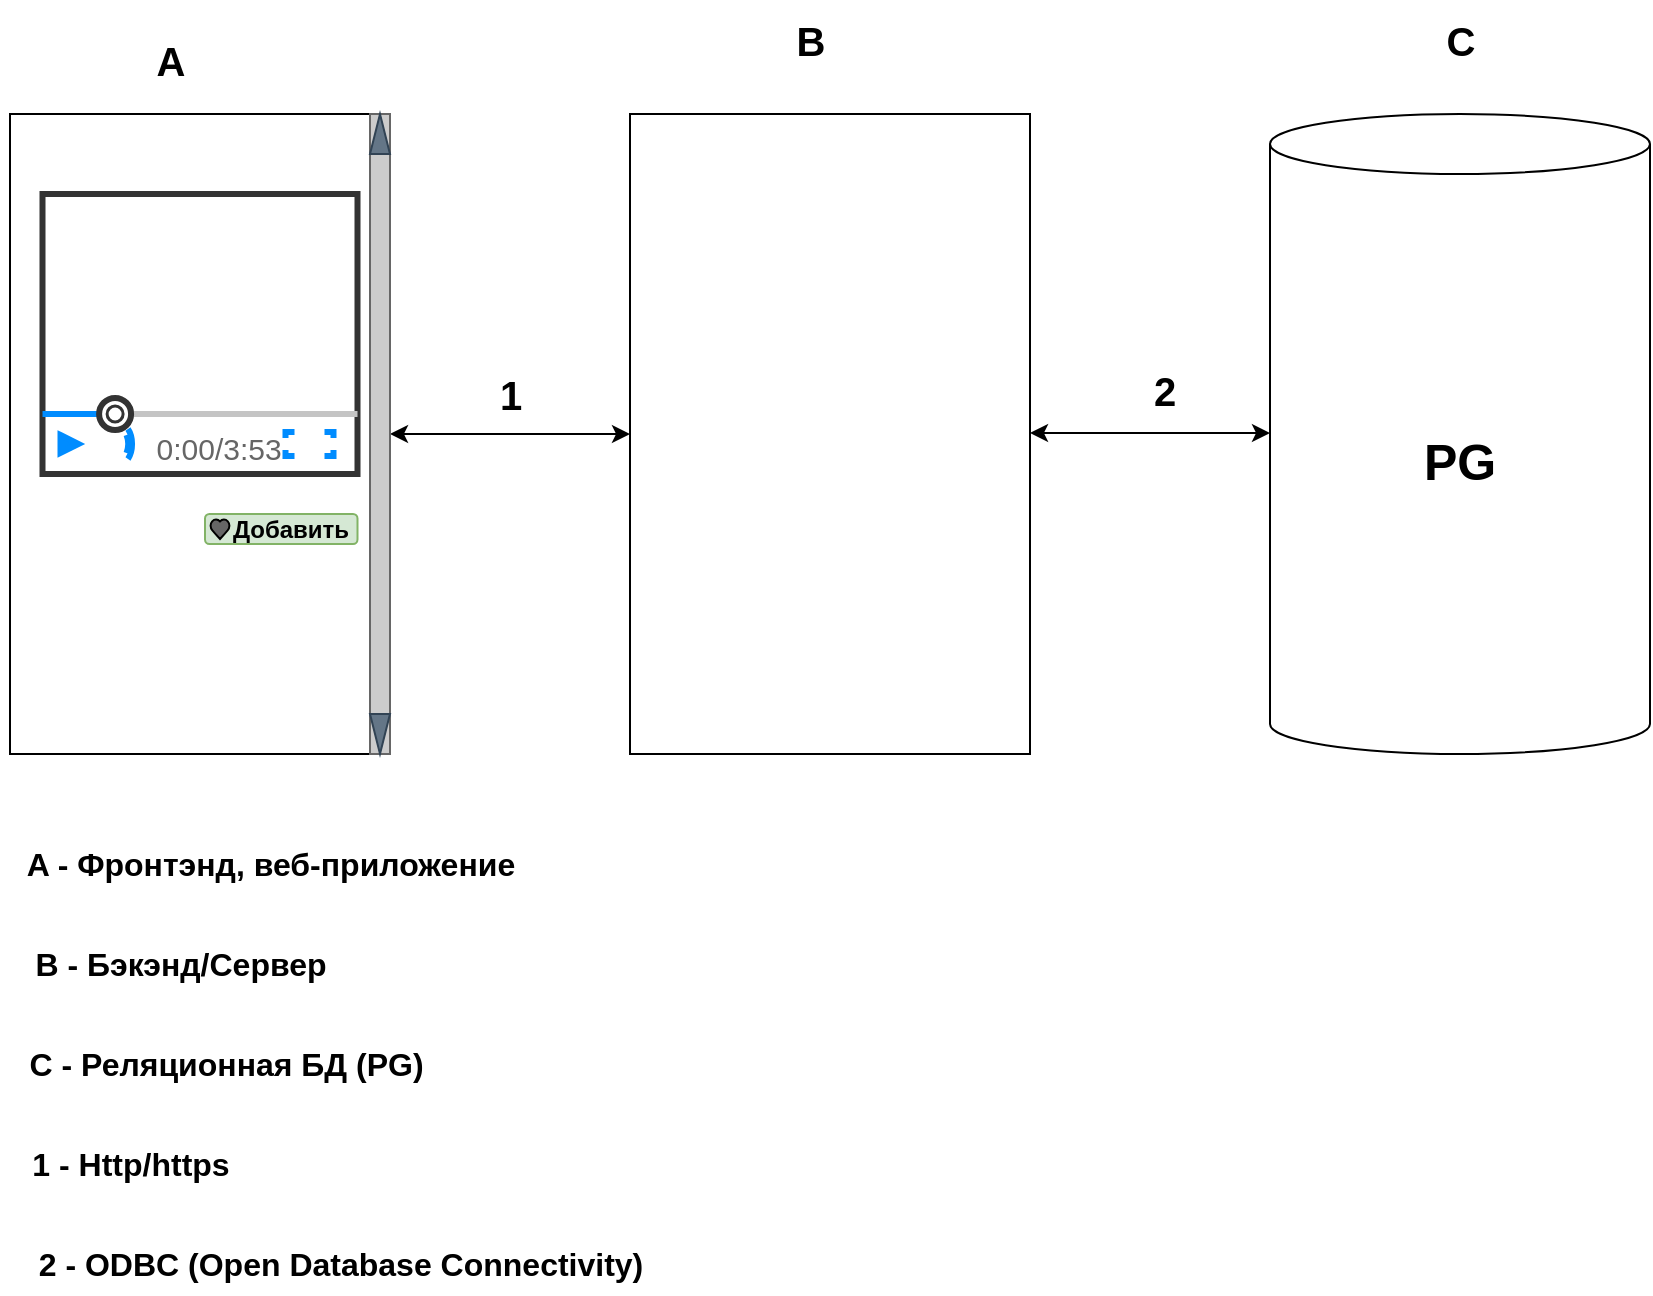 <mxfile version="24.8.3">
  <diagram name="Страница — 1" id="M8ZzyIB0YvA3yQxzbZDr">
    <mxGraphModel grid="1" page="1" gridSize="10" guides="1" tooltips="1" connect="1" arrows="1" fold="1" pageScale="1" pageWidth="827" pageHeight="1169" math="0" shadow="0">
      <root>
        <mxCell id="0" />
        <mxCell id="1" parent="0" />
        <mxCell id="A0XdjJDgoEjM0mm6-bHT-4" value="" style="rounded=0;whiteSpace=wrap;html=1;" vertex="1" parent="1">
          <mxGeometry x="90" y="120" width="190" height="320" as="geometry" />
        </mxCell>
        <mxCell id="A0XdjJDgoEjM0mm6-bHT-6" value="" style="rounded=0;whiteSpace=wrap;html=1;" vertex="1" parent="1">
          <mxGeometry x="400" y="120" width="200" height="320" as="geometry" />
        </mxCell>
        <mxCell id="A0XdjJDgoEjM0mm6-bHT-7" value="&lt;font style=&quot;font-size: 25px;&quot;&gt;&lt;b&gt;PG&lt;/b&gt;&lt;/font&gt;" style="shape=cylinder3;whiteSpace=wrap;html=1;boundedLbl=1;backgroundOutline=1;size=15;" vertex="1" parent="1">
          <mxGeometry x="720" y="120" width="190" height="320" as="geometry" />
        </mxCell>
        <mxCell id="A0XdjJDgoEjM0mm6-bHT-10" value="" style="endArrow=classic;startArrow=classic;html=1;rounded=0;entryX=0;entryY=0.5;entryDx=0;entryDy=0;exitX=1;exitY=0.5;exitDx=0;exitDy=0;" edge="1" parent="1" source="A0XdjJDgoEjM0mm6-bHT-4" target="A0XdjJDgoEjM0mm6-bHT-6">
          <mxGeometry width="50" height="50" relative="1" as="geometry">
            <mxPoint x="279" y="239" as="sourcePoint" />
            <mxPoint x="440" y="310" as="targetPoint" />
          </mxGeometry>
        </mxCell>
        <mxCell id="A0XdjJDgoEjM0mm6-bHT-11" value="" style="endArrow=classic;startArrow=classic;html=1;rounded=0;entryX=0;entryY=0.5;entryDx=0;entryDy=0;exitX=1;exitY=0.5;exitDx=0;exitDy=0;" edge="1" parent="1">
          <mxGeometry width="50" height="50" relative="1" as="geometry">
            <mxPoint x="600" y="279.5" as="sourcePoint" />
            <mxPoint x="720" y="279.5" as="targetPoint" />
          </mxGeometry>
        </mxCell>
        <mxCell id="A0XdjJDgoEjM0mm6-bHT-12" value="&lt;font style=&quot;font-size: 20px;&quot;&gt;&lt;b&gt;1&lt;/b&gt;&lt;/font&gt;" style="text;html=1;align=center;verticalAlign=middle;resizable=0;points=[];autosize=1;strokeColor=none;fillColor=none;strokeWidth=9;" vertex="1" parent="1">
          <mxGeometry x="325" y="240" width="30" height="40" as="geometry" />
        </mxCell>
        <mxCell id="A0XdjJDgoEjM0mm6-bHT-13" value="&lt;div style=&quot;text-align: center;&quot;&gt;&lt;span style=&quot;background-color: initial; font-size: 20px; text-wrap-mode: nowrap;&quot;&gt;&lt;b&gt;2&lt;/b&gt;&lt;/span&gt;&lt;/div&gt;" style="text;whiteSpace=wrap;html=1;" vertex="1" parent="1">
          <mxGeometry x="660" y="240" width="30" height="50" as="geometry" />
        </mxCell>
        <mxCell id="A0XdjJDgoEjM0mm6-bHT-14" value="&lt;font style=&quot;font-size: 20px;&quot;&gt;&lt;b&gt;A&lt;/b&gt;&lt;/font&gt;" style="text;html=1;align=center;verticalAlign=middle;resizable=0;points=[];autosize=1;strokeColor=none;fillColor=none;" vertex="1" parent="1">
          <mxGeometry x="150" y="73" width="40" height="40" as="geometry" />
        </mxCell>
        <mxCell id="A0XdjJDgoEjM0mm6-bHT-15" value="&lt;font style=&quot;font-size: 20px;&quot;&gt;&lt;b&gt;B&lt;/b&gt;&lt;/font&gt;" style="text;html=1;align=center;verticalAlign=middle;resizable=0;points=[];autosize=1;strokeColor=none;fillColor=none;" vertex="1" parent="1">
          <mxGeometry x="470" y="63" width="40" height="40" as="geometry" />
        </mxCell>
        <mxCell id="A0XdjJDgoEjM0mm6-bHT-17" value="" style="rounded=0;whiteSpace=wrap;html=1;fillColor=#CCCCCC;fontColor=#333333;strokeColor=#666666;" vertex="1" parent="1">
          <mxGeometry x="270" y="120" width="10" height="320" as="geometry" />
        </mxCell>
        <mxCell id="A0XdjJDgoEjM0mm6-bHT-18" value="" style="triangle;whiteSpace=wrap;html=1;direction=south;fillColor=#647687;fontColor=#ffffff;strokeColor=#314354;" vertex="1" parent="1">
          <mxGeometry x="270" y="420" width="10" height="20" as="geometry" />
        </mxCell>
        <mxCell id="A0XdjJDgoEjM0mm6-bHT-19" value="" style="triangle;whiteSpace=wrap;html=1;direction=north;fillColor=#647687;fontColor=#ffffff;strokeColor=#314354;" vertex="1" parent="1">
          <mxGeometry x="270" y="120" width="10" height="20" as="geometry" />
        </mxCell>
        <mxCell id="A0XdjJDgoEjM0mm6-bHT-21" value="" style="verticalLabelPosition=bottom;shadow=0;dashed=0;align=center;html=1;verticalAlign=top;strokeWidth=3;shape=mxgraph.mockup.containers.videoPlayer;strokeColor=#333333;strokeColor2=#008cff;strokeColor3=#c4c4c4;textColor=#666666;fillColor2=#008cff;barHeight=30;barPos=20;" vertex="1" parent="1">
          <mxGeometry x="106.25" y="160" width="157.5" height="140" as="geometry" />
        </mxCell>
        <mxCell id="A0XdjJDgoEjM0mm6-bHT-48" value="" style="rounded=1;whiteSpace=wrap;html=1;fillColor=#d5e8d4;strokeColor=#82b366;" vertex="1" parent="1">
          <mxGeometry x="187.5" y="320" width="76.25" height="15" as="geometry" />
        </mxCell>
        <mxCell id="A0XdjJDgoEjM0mm6-bHT-49" value="&lt;b&gt;Добавить&lt;/b&gt;" style="text;html=1;align=center;verticalAlign=middle;resizable=0;points=[];autosize=1;strokeColor=none;fillColor=none;" vertex="1" parent="1">
          <mxGeometry x="190" y="312.5" width="80" height="30" as="geometry" />
        </mxCell>
        <mxCell id="A0XdjJDgoEjM0mm6-bHT-50" value="" style="verticalLabelPosition=bottom;verticalAlign=top;html=1;shape=mxgraph.basic.heart;fillColor=#666666;" vertex="1" parent="1">
          <mxGeometry x="190" y="322.5" width="10" height="10" as="geometry" />
        </mxCell>
        <mxCell id="6aaLVUubRPKiieH35PZq-8" value="&lt;span style=&quot;color: rgba(0, 0, 0, 0); font-family: monospace; font-size: 0px; text-align: start; text-wrap-mode: nowrap;&quot;&gt;%3CmxGraphModel%3E%3Croot%3E%3CmxCell%20id%3D%220%22%2F%3E%3CmxCell%20id%3D%221%22%20parent%3D%220%22%2F%3E%3CmxCell%20id%3D%222%22%20value%3D%22%26lt%3Bfont%20style%3D%26quot%3Bfont-size%3A%2020px%3B%26quot%3B%26gt%3B%26lt%3Bb%26gt%3BA%26lt%3B%2Fb%26gt%3B%26lt%3B%2Ffont%26gt%3B%22%20style%3D%22text%3Bhtml%3D1%3Balign%3Dcenter%3BverticalAlign%3Dmiddle%3Bresizable%3D0%3Bpoints%3D%5B%5D%3Bautosize%3D1%3BstrokeColor%3Dnone%3BfillColor%3Dnone%3B%22%20vertex%3D%221%22%20parent%3D%221%22%3E%3CmxGeometry%20x%3D%22150%22%20y%3D%2273%22%20width%3D%2240%22%20height%3D%2240%22%20as%3D%22geometry%22%2F%3E%3C%2FmxCell%3E%3C%2Froot%3E%3C%2FmxGraphModel%3E&lt;/span&gt;" style="text;strokeColor=none;align=center;fillColor=none;html=1;verticalAlign=middle;whiteSpace=wrap;rounded=0;" vertex="1" parent="1">
          <mxGeometry x="140" y="620" width="60" height="30" as="geometry" />
        </mxCell>
        <mxCell id="6aaLVUubRPKiieH35PZq-9" value="&lt;font style=&quot;font-size: 16px;&quot;&gt;&lt;b style=&quot;&quot;&gt;A &lt;/b&gt;&lt;b style=&quot;&quot;&gt;&lt;font style=&quot;font-size: 16px;&quot;&gt;- Фронтэнд, веб-приложение&lt;/font&gt;&lt;/b&gt;&lt;/font&gt;" style="text;html=1;align=center;verticalAlign=middle;resizable=0;points=[];autosize=1;strokeColor=none;fillColor=none;" vertex="1" parent="1">
          <mxGeometry x="85" y="480" width="270" height="30" as="geometry" />
        </mxCell>
        <mxCell id="6aaLVUubRPKiieH35PZq-10" value="&lt;font style=&quot;font-size: 16px;&quot;&gt;&lt;b&gt;B - Бэкэнд/Сервер&lt;/b&gt;&lt;/font&gt;" style="text;html=1;align=center;verticalAlign=middle;resizable=0;points=[];autosize=1;strokeColor=none;fillColor=none;" vertex="1" parent="1">
          <mxGeometry x="90" y="530" width="170" height="30" as="geometry" />
        </mxCell>
        <mxCell id="6aaLVUubRPKiieH35PZq-11" value="&lt;font size=&quot;1&quot; style=&quot;&quot;&gt;&lt;b style=&quot;font-size: 16px;&quot;&gt;C - Реляционная БД (PG)&amp;nbsp;&lt;/b&gt;&lt;/font&gt;" style="text;html=1;align=center;verticalAlign=middle;resizable=0;points=[];autosize=1;strokeColor=none;fillColor=none;" vertex="1" parent="1">
          <mxGeometry x="90" y="580" width="220" height="30" as="geometry" />
        </mxCell>
        <mxCell id="6aaLVUubRPKiieH35PZq-12" value="&lt;font style=&quot;font-size: 16px;&quot;&gt;&lt;b&gt;1 - Http/https&lt;/b&gt;&lt;/font&gt;" style="text;html=1;align=center;verticalAlign=middle;resizable=0;points=[];autosize=1;strokeColor=none;fillColor=none;" vertex="1" parent="1">
          <mxGeometry x="90" y="630" width="120" height="30" as="geometry" />
        </mxCell>
        <mxCell id="6aaLVUubRPKiieH35PZq-13" value="&lt;font style=&quot;font-size: 16px;&quot;&gt;&lt;b&gt;2 - ODBC (Open Database Connectivity)&lt;/b&gt;&lt;/font&gt;" style="text;html=1;align=center;verticalAlign=middle;resizable=0;points=[];autosize=1;strokeColor=none;fillColor=none;" vertex="1" parent="1">
          <mxGeometry x="90" y="680" width="330" height="30" as="geometry" />
        </mxCell>
        <mxCell id="t7cQmca7J5nwg5ZX3omz-1" value="&lt;font size=&quot;1&quot; style=&quot;&quot;&gt;&lt;b style=&quot;font-size: 20px;&quot;&gt;C&lt;/b&gt;&lt;/font&gt;" style="text;html=1;align=center;verticalAlign=middle;resizable=0;points=[];autosize=1;strokeColor=none;fillColor=none;" vertex="1" parent="1">
          <mxGeometry x="795" y="63" width="40" height="40" as="geometry" />
        </mxCell>
      </root>
    </mxGraphModel>
  </diagram>
</mxfile>

